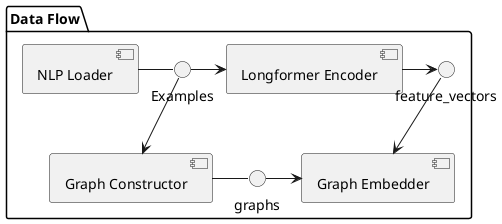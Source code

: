 @startuml

package "Data Flow" {
    [NLP Loader] - Examples
    Examples --> [Graph Constructor]
    [Graph Constructor] - graphs
    Examples -> [Longformer Encoder]
    [Longformer Encoder] -> feature_vectors
    feature_vectors --> [Graph Embedder]
    graphs -> [Graph Embedder]
}


@enduml